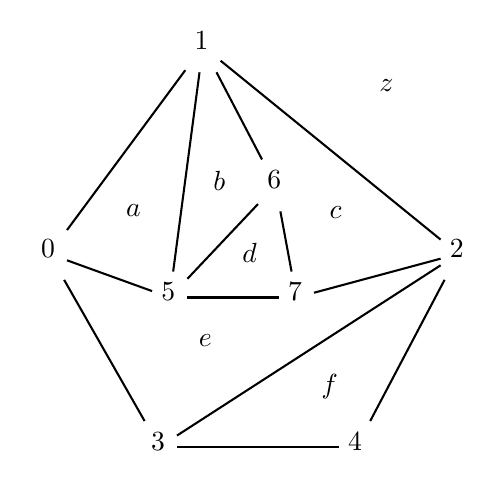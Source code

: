 

\tikzset{every picture/.style={line width=0.75pt}} %set default line width to 0.75pt        

\begin{tikzpicture}[x=0.75pt,y=0.75pt,yscale=-1,xscale=1]
%uncomment if require: \path (0,300); %set diagram left start at 0, and has height of 300


% Text Node
\draw (173,146) node [anchor=north west][inner sep=0.75pt]   [align=left] {0};
% Text Node
\draw (247,46) node [anchor=north west][inner sep=0.75pt]   [align=left] {1};
% Text Node
\draw (370,146) node [anchor=north west][inner sep=0.75pt]   [align=left] {2};
% Text Node
\draw (226,239) node [anchor=north west][inner sep=0.75pt]   [align=left] {3};
% Text Node
\draw (321,239) node [anchor=north west][inner sep=0.75pt]   [align=left] {4};
% Text Node
\draw (231,167) node [anchor=north west][inner sep=0.75pt]   [align=left] {5};
% Text Node
\draw (282,113) node [anchor=north west][inner sep=0.75pt]   [align=left] {6};
% Text Node
\draw (292,167) node [anchor=north west][inner sep=0.75pt]   [align=left] {7};
% Text Node
\draw (214,129) node [anchor=north west][inner sep=0.75pt]   [align=left] {$\displaystyle a$};
% Text Node
\draw (256,113) node [anchor=north west][inner sep=0.75pt]   [align=left] {$\displaystyle b$};
% Text Node
\draw (312,130) node [anchor=north west][inner sep=0.75pt]   [align=left] {$\displaystyle c$};
% Text Node
\draw (270,148) node [anchor=north west][inner sep=0.75pt]   [align=left] {$\displaystyle d$};
% Text Node
\draw (249,192) node [anchor=north west][inner sep=0.75pt]   [align=left] {$\displaystyle e$};
% Text Node
\draw (308,211) node [anchor=north west][inner sep=0.75pt]   [align=left] {$\displaystyle f$};
% Text Node
\draw (336,69) node [anchor=north west][inner sep=0.75pt]   [align=left] {$\displaystyle z$};
% Connection
\draw    (333.09,235) -- (368.91,167) ;
% Connection
\draw    (367,147.59) -- (261,61.41) ;
% Connection
\draw    (244,65.99) -- (187,143.01) ;
% Connection
\draw    (185.62,167) -- (224.38,235) ;
% Connection
\draw    (240,242.01) -- (367,159.99) ;
% Connection
\draw    (240,247.5) -- (318,247.5) ;
% Connection
\draw    (250.85,67) -- (238.15,163) ;
% Connection
\draw    (228,172.42) -- (187,157.58) ;
% Connection
\draw    (295.19,163) -- (289.81,134) ;
% Connection
\draw    (289,175.5) -- (245,175.5) ;
% Connection
\draw    (306,173.21) -- (367,156.79) ;
% Connection
\draw    (280.97,109) -- (259.03,67) ;
% Connection
\draw    (279,130.5) -- (245,166.5) ;

\end{tikzpicture}
